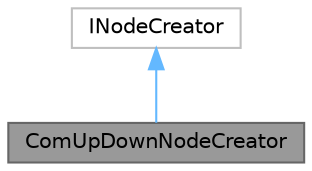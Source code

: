 digraph "ComUpDownNodeCreator"
{
 // LATEX_PDF_SIZE
  bgcolor="transparent";
  edge [fontname=Helvetica,fontsize=10,labelfontname=Helvetica,labelfontsize=10];
  node [fontname=Helvetica,fontsize=10,shape=box,height=0.2,width=0.4];
  Node1 [id="Node000001",label="ComUpDownNodeCreator",height=0.2,width=0.4,color="gray40", fillcolor="grey60", style="filled", fontcolor="black",tooltip="重心の上げ下げをするエッジ(辺，ノードとノードを繋ぐ物)の処理をするクラス．"];
  Node2 -> Node1 [id="edge1_Node000001_Node000002",dir="back",color="steelblue1",style="solid",tooltip=" "];
  Node2 [id="Node000002",label="INodeCreator",height=0.2,width=0.4,color="grey75", fillcolor="white", style="filled",URL="$class_i_node_creator.html",tooltip=" "];
}
